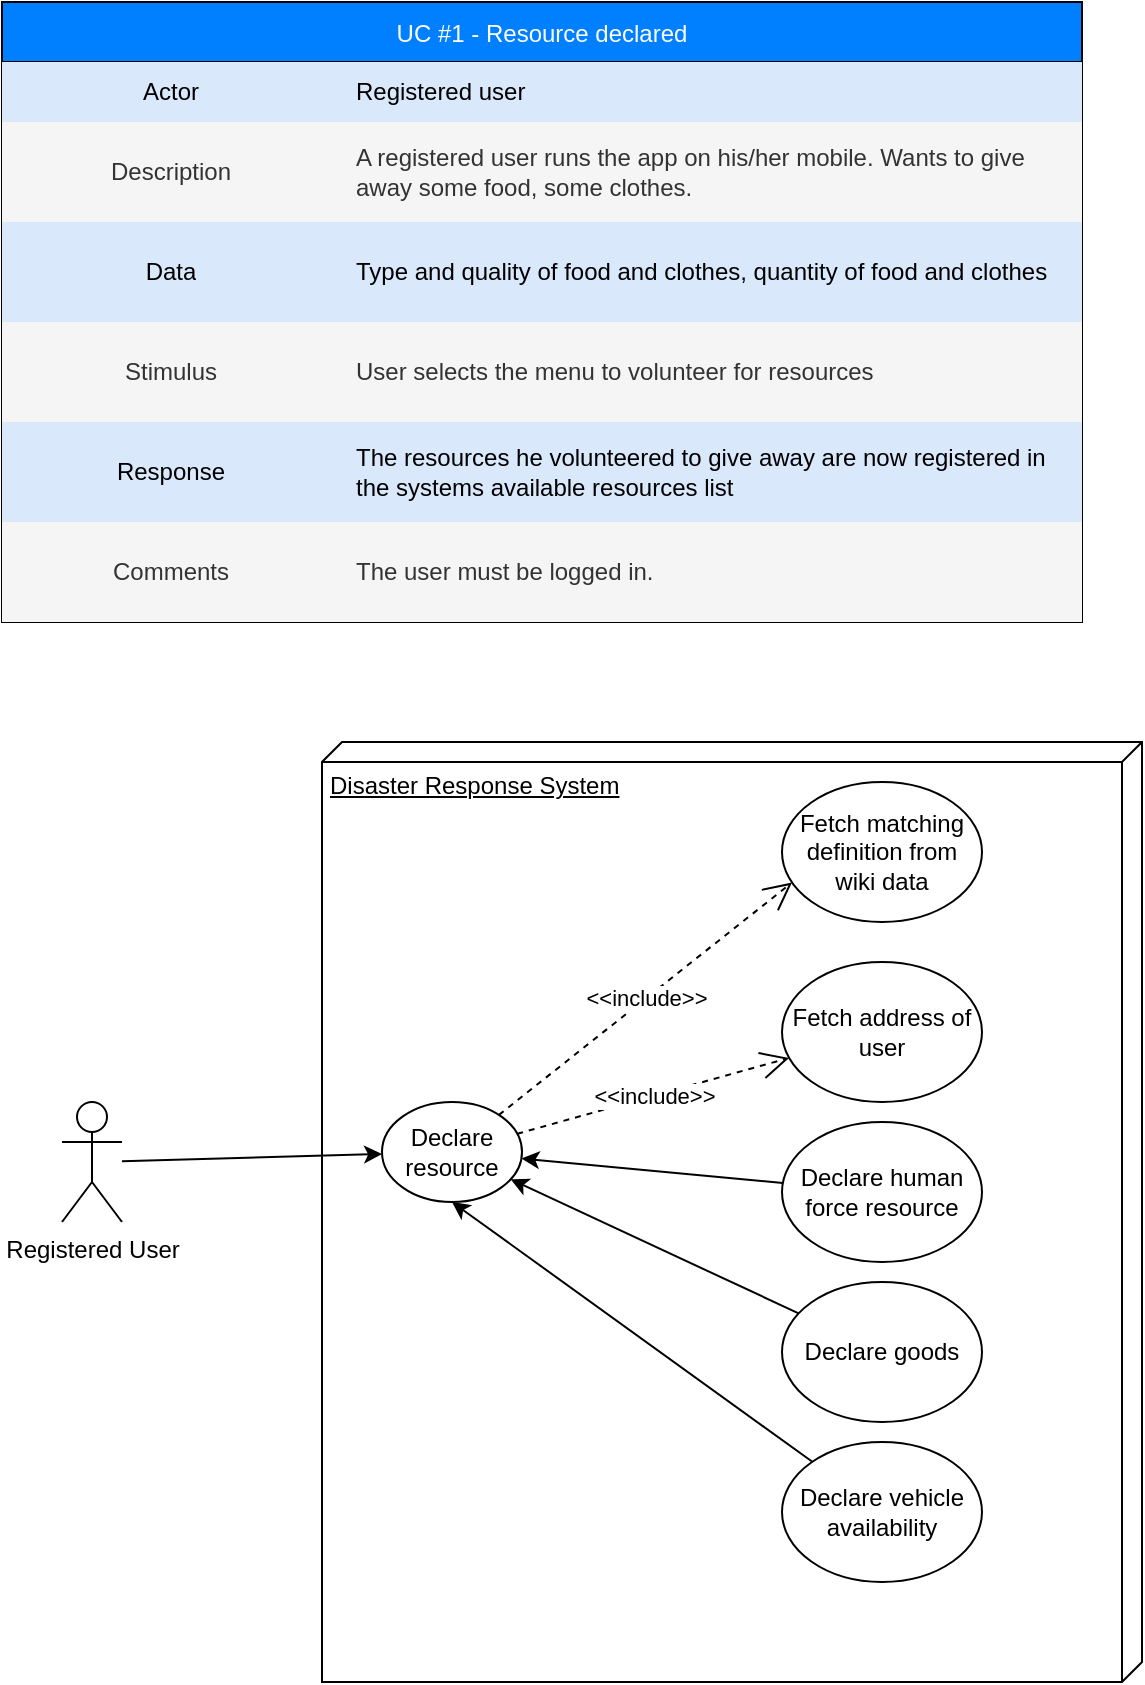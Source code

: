 <mxfile version="21.1.1" type="github" pages="3">
  <diagram id="BYzD3MFwf9BdRqlY15Yz" name="UC 1 - Food Resource Declared">
    <mxGraphModel dx="1314" dy="1811" grid="1" gridSize="10" guides="1" tooltips="1" connect="1" arrows="1" fold="1" page="1" pageScale="1" pageWidth="850" pageHeight="1100" math="0" shadow="0">
      <root>
        <mxCell id="0" />
        <mxCell id="1" parent="0" />
        <mxCell id="PmXzG9OOrk73IwEh_yhz-4" value="Disaster Response System" style="verticalAlign=top;align=left;spacingTop=8;spacingLeft=2;spacingRight=12;shape=cube;size=10;direction=south;fontStyle=4;html=1;whiteSpace=wrap;" vertex="1" parent="1">
          <mxGeometry x="200" y="-720" width="410" height="470" as="geometry" />
        </mxCell>
        <mxCell id="ZCzHJ0anV2rDInj6d1yG-1" value="UC #1 - Resource declared" style="shape=table;startSize=30;container=1;collapsible=0;childLayout=tableLayout;fixedRows=1;rowLines=0;fontStyle=0;strokeColor=default;fontSize=12;fillColor=#007FFF;fontColor=#FFFFFF;" vertex="1" parent="1">
          <mxGeometry x="40" y="-1090" width="540" height="310" as="geometry" />
        </mxCell>
        <mxCell id="ZCzHJ0anV2rDInj6d1yG-2" value="" style="shape=tableRow;horizontal=0;startSize=0;swimlaneHead=0;swimlaneBody=0;top=0;left=0;bottom=0;right=0;collapsible=0;dropTarget=0;fillColor=none;points=[[0,0.5],[1,0.5]];portConstraint=eastwest;strokeColor=inherit;fontSize=12;" vertex="1" parent="ZCzHJ0anV2rDInj6d1yG-1">
          <mxGeometry y="30" width="540" height="30" as="geometry" />
        </mxCell>
        <mxCell id="ZCzHJ0anV2rDInj6d1yG-3" value="Actor" style="shape=partialRectangle;html=1;whiteSpace=wrap;connectable=0;fillColor=#dae8fc;top=0;left=0;bottom=0;right=0;overflow=hidden;pointerEvents=1;strokeColor=#6c8ebf;fontSize=12;" vertex="1" parent="ZCzHJ0anV2rDInj6d1yG-2">
          <mxGeometry width="169" height="30" as="geometry">
            <mxRectangle width="169" height="30" as="alternateBounds" />
          </mxGeometry>
        </mxCell>
        <mxCell id="ZCzHJ0anV2rDInj6d1yG-4" value="Registered user" style="shape=partialRectangle;html=1;whiteSpace=wrap;connectable=0;fillColor=#dae8fc;top=0;left=0;bottom=0;right=0;align=left;spacingLeft=6;overflow=hidden;strokeColor=#6c8ebf;fontSize=12;" vertex="1" parent="ZCzHJ0anV2rDInj6d1yG-2">
          <mxGeometry x="169" width="371" height="30" as="geometry">
            <mxRectangle width="371" height="30" as="alternateBounds" />
          </mxGeometry>
        </mxCell>
        <mxCell id="ZCzHJ0anV2rDInj6d1yG-5" value="" style="shape=tableRow;horizontal=0;startSize=0;swimlaneHead=0;swimlaneBody=0;top=0;left=0;bottom=0;right=0;collapsible=0;dropTarget=0;fillColor=none;points=[[0,0.5],[1,0.5]];portConstraint=eastwest;strokeColor=inherit;fontSize=12;" vertex="1" parent="ZCzHJ0anV2rDInj6d1yG-1">
          <mxGeometry y="60" width="540" height="50" as="geometry" />
        </mxCell>
        <mxCell id="ZCzHJ0anV2rDInj6d1yG-6" value="Description" style="shape=partialRectangle;html=1;whiteSpace=wrap;connectable=0;top=0;left=0;bottom=0;right=0;overflow=hidden;fontSize=12;fillColor=#f5f5f5;fontColor=#333333;strokeColor=#666666;" vertex="1" parent="ZCzHJ0anV2rDInj6d1yG-5">
          <mxGeometry width="169" height="50" as="geometry">
            <mxRectangle width="169" height="50" as="alternateBounds" />
          </mxGeometry>
        </mxCell>
        <mxCell id="ZCzHJ0anV2rDInj6d1yG-7" value="A registered user runs the app on his/her mobile. Wants to give away some food, some clothes." style="shape=partialRectangle;html=1;whiteSpace=wrap;connectable=0;top=0;left=0;bottom=0;right=0;align=left;spacingLeft=6;overflow=hidden;fontSize=12;fillColor=#f5f5f5;fontColor=#333333;strokeColor=#666666;" vertex="1" parent="ZCzHJ0anV2rDInj6d1yG-5">
          <mxGeometry x="169" width="371" height="50" as="geometry">
            <mxRectangle width="371" height="50" as="alternateBounds" />
          </mxGeometry>
        </mxCell>
        <mxCell id="ZCzHJ0anV2rDInj6d1yG-8" value="" style="shape=tableRow;horizontal=0;startSize=0;swimlaneHead=0;swimlaneBody=0;top=0;left=0;bottom=0;right=0;collapsible=0;dropTarget=0;fillColor=none;points=[[0,0.5],[1,0.5]];portConstraint=eastwest;strokeColor=inherit;fontSize=12;" vertex="1" parent="ZCzHJ0anV2rDInj6d1yG-1">
          <mxGeometry y="110" width="540" height="50" as="geometry" />
        </mxCell>
        <mxCell id="ZCzHJ0anV2rDInj6d1yG-9" value="Data" style="shape=partialRectangle;html=1;whiteSpace=wrap;connectable=0;fillColor=#dae8fc;top=0;left=0;bottom=0;right=0;overflow=hidden;strokeColor=#6c8ebf;fontSize=12;" vertex="1" parent="ZCzHJ0anV2rDInj6d1yG-8">
          <mxGeometry width="169" height="50" as="geometry">
            <mxRectangle width="169" height="50" as="alternateBounds" />
          </mxGeometry>
        </mxCell>
        <mxCell id="ZCzHJ0anV2rDInj6d1yG-10" value="Type and quality of food and clothes, quantity of food and clothes" style="shape=partialRectangle;html=1;whiteSpace=wrap;connectable=0;fillColor=#dae8fc;top=0;left=0;bottom=0;right=0;align=left;spacingLeft=6;overflow=hidden;strokeColor=#6c8ebf;fontSize=12;" vertex="1" parent="ZCzHJ0anV2rDInj6d1yG-8">
          <mxGeometry x="169" width="371" height="50" as="geometry">
            <mxRectangle width="371" height="50" as="alternateBounds" />
          </mxGeometry>
        </mxCell>
        <mxCell id="b_iGBAlgBfkVmsSIkKbX-1" value="" style="shape=tableRow;horizontal=0;startSize=0;swimlaneHead=0;swimlaneBody=0;top=0;left=0;bottom=0;right=0;collapsible=0;dropTarget=0;fillColor=none;points=[[0,0.5],[1,0.5]];portConstraint=eastwest;strokeColor=inherit;fontSize=12;" vertex="1" parent="ZCzHJ0anV2rDInj6d1yG-1">
          <mxGeometry y="160" width="540" height="50" as="geometry" />
        </mxCell>
        <mxCell id="b_iGBAlgBfkVmsSIkKbX-2" value="Stimulus" style="shape=partialRectangle;html=1;whiteSpace=wrap;connectable=0;fillColor=#f5f5f5;top=0;left=0;bottom=0;right=0;overflow=hidden;strokeColor=#666666;fontSize=12;fontColor=#333333;" vertex="1" parent="b_iGBAlgBfkVmsSIkKbX-1">
          <mxGeometry width="169" height="50" as="geometry">
            <mxRectangle width="169" height="50" as="alternateBounds" />
          </mxGeometry>
        </mxCell>
        <mxCell id="b_iGBAlgBfkVmsSIkKbX-3" value="User selects the menu to volunteer for resources" style="shape=partialRectangle;html=1;whiteSpace=wrap;connectable=0;fillColor=#f5f5f5;top=0;left=0;bottom=0;right=0;align=left;spacingLeft=6;overflow=hidden;strokeColor=#666666;fontSize=12;fontColor=#333333;" vertex="1" parent="b_iGBAlgBfkVmsSIkKbX-1">
          <mxGeometry x="169" width="371" height="50" as="geometry">
            <mxRectangle width="371" height="50" as="alternateBounds" />
          </mxGeometry>
        </mxCell>
        <mxCell id="b_iGBAlgBfkVmsSIkKbX-4" value="" style="shape=tableRow;horizontal=0;startSize=0;swimlaneHead=0;swimlaneBody=0;top=0;left=0;bottom=0;right=0;collapsible=0;dropTarget=0;fillColor=none;points=[[0,0.5],[1,0.5]];portConstraint=eastwest;strokeColor=inherit;fontSize=12;" vertex="1" parent="ZCzHJ0anV2rDInj6d1yG-1">
          <mxGeometry y="210" width="540" height="50" as="geometry" />
        </mxCell>
        <mxCell id="b_iGBAlgBfkVmsSIkKbX-5" value="Response" style="shape=partialRectangle;html=1;whiteSpace=wrap;connectable=0;fillColor=#dae8fc;top=0;left=0;bottom=0;right=0;overflow=hidden;strokeColor=#6c8ebf;fontSize=12;" vertex="1" parent="b_iGBAlgBfkVmsSIkKbX-4">
          <mxGeometry width="169" height="50" as="geometry">
            <mxRectangle width="169" height="50" as="alternateBounds" />
          </mxGeometry>
        </mxCell>
        <mxCell id="b_iGBAlgBfkVmsSIkKbX-6" value="The resources he volunteered to give away are now registered in the systems available resources list" style="shape=partialRectangle;html=1;whiteSpace=wrap;connectable=0;fillColor=#dae8fc;top=0;left=0;bottom=0;right=0;align=left;spacingLeft=6;overflow=hidden;strokeColor=#6c8ebf;fontSize=12;" vertex="1" parent="b_iGBAlgBfkVmsSIkKbX-4">
          <mxGeometry x="169" width="371" height="50" as="geometry">
            <mxRectangle width="371" height="50" as="alternateBounds" />
          </mxGeometry>
        </mxCell>
        <mxCell id="b_iGBAlgBfkVmsSIkKbX-7" value="" style="shape=tableRow;horizontal=0;startSize=0;swimlaneHead=0;swimlaneBody=0;top=0;left=0;bottom=0;right=0;collapsible=0;dropTarget=0;fillColor=none;points=[[0,0.5],[1,0.5]];portConstraint=eastwest;strokeColor=inherit;fontSize=12;" vertex="1" parent="ZCzHJ0anV2rDInj6d1yG-1">
          <mxGeometry y="260" width="540" height="50" as="geometry" />
        </mxCell>
        <mxCell id="b_iGBAlgBfkVmsSIkKbX-8" value="Comments" style="shape=partialRectangle;html=1;whiteSpace=wrap;connectable=0;fillColor=#f5f5f5;top=0;left=0;bottom=0;right=0;overflow=hidden;strokeColor=#666666;fontSize=12;fontColor=#333333;" vertex="1" parent="b_iGBAlgBfkVmsSIkKbX-7">
          <mxGeometry width="169" height="50" as="geometry">
            <mxRectangle width="169" height="50" as="alternateBounds" />
          </mxGeometry>
        </mxCell>
        <mxCell id="b_iGBAlgBfkVmsSIkKbX-9" value="The user must be logged in." style="shape=partialRectangle;html=1;whiteSpace=wrap;connectable=0;fillColor=#f5f5f5;top=0;left=0;bottom=0;right=0;align=left;spacingLeft=6;overflow=hidden;strokeColor=#666666;fontSize=12;fontColor=#333333;" vertex="1" parent="b_iGBAlgBfkVmsSIkKbX-7">
          <mxGeometry x="169" width="371" height="50" as="geometry">
            <mxRectangle width="371" height="50" as="alternateBounds" />
          </mxGeometry>
        </mxCell>
        <mxCell id="PmXzG9OOrk73IwEh_yhz-11" style="rounded=0;orthogonalLoop=1;jettySize=auto;html=1;" edge="1" parent="1" source="PmXzG9OOrk73IwEh_yhz-1" target="PmXzG9OOrk73IwEh_yhz-5">
          <mxGeometry relative="1" as="geometry" />
        </mxCell>
        <mxCell id="PmXzG9OOrk73IwEh_yhz-1" value="Registered User" style="shape=umlActor;verticalLabelPosition=bottom;verticalAlign=top;html=1;" vertex="1" parent="1">
          <mxGeometry x="70" y="-540" width="30" height="60" as="geometry" />
        </mxCell>
        <mxCell id="PmXzG9OOrk73IwEh_yhz-5" value="Declare resource" style="ellipse;whiteSpace=wrap;html=1;" vertex="1" parent="1">
          <mxGeometry x="230" y="-540" width="70" height="50" as="geometry" />
        </mxCell>
        <mxCell id="PmXzG9OOrk73IwEh_yhz-6" value="Fetch matching definition from wiki data" style="ellipse;whiteSpace=wrap;html=1;" vertex="1" parent="1">
          <mxGeometry x="430" y="-700" width="100" height="70" as="geometry" />
        </mxCell>
        <mxCell id="PmXzG9OOrk73IwEh_yhz-7" value="&amp;lt;&amp;lt;include&amp;gt;&amp;gt;" style="endArrow=open;endSize=12;dashed=1;html=1;rounded=0;entryX=0.05;entryY=0.718;entryDx=0;entryDy=0;entryPerimeter=0;" edge="1" parent="1" source="PmXzG9OOrk73IwEh_yhz-5" target="PmXzG9OOrk73IwEh_yhz-6">
          <mxGeometry width="160" relative="1" as="geometry">
            <mxPoint x="410" y="-650" as="sourcePoint" />
            <mxPoint x="570" y="-650" as="targetPoint" />
          </mxGeometry>
        </mxCell>
        <mxCell id="PmXzG9OOrk73IwEh_yhz-8" value="Fetch address of user" style="ellipse;whiteSpace=wrap;html=1;" vertex="1" parent="1">
          <mxGeometry x="430" y="-610" width="100" height="70" as="geometry" />
        </mxCell>
        <mxCell id="PmXzG9OOrk73IwEh_yhz-9" value="&amp;lt;&amp;lt;include&amp;gt;&amp;gt;" style="endArrow=open;endSize=12;dashed=1;html=1;rounded=0;" edge="1" parent="1" source="PmXzG9OOrk73IwEh_yhz-5" target="PmXzG9OOrk73IwEh_yhz-8">
          <mxGeometry width="160" relative="1" as="geometry">
            <mxPoint x="296" y="-586" as="sourcePoint" />
            <mxPoint x="445" y="-640" as="targetPoint" />
          </mxGeometry>
        </mxCell>
        <mxCell id="Tl8_rdHkJAMkWdvxcSMy-4" style="rounded=0;orthogonalLoop=1;jettySize=auto;html=1;" edge="1" parent="1" source="Tl8_rdHkJAMkWdvxcSMy-1" target="PmXzG9OOrk73IwEh_yhz-5">
          <mxGeometry relative="1" as="geometry" />
        </mxCell>
        <mxCell id="Tl8_rdHkJAMkWdvxcSMy-1" value="Declare human force resource" style="ellipse;whiteSpace=wrap;html=1;" vertex="1" parent="1">
          <mxGeometry x="430" y="-530" width="100" height="70" as="geometry" />
        </mxCell>
        <mxCell id="Tl8_rdHkJAMkWdvxcSMy-5" style="rounded=0;orthogonalLoop=1;jettySize=auto;html=1;" edge="1" parent="1" source="Tl8_rdHkJAMkWdvxcSMy-2" target="PmXzG9OOrk73IwEh_yhz-5">
          <mxGeometry relative="1" as="geometry" />
        </mxCell>
        <mxCell id="Tl8_rdHkJAMkWdvxcSMy-2" value="Declare goods" style="ellipse;whiteSpace=wrap;html=1;" vertex="1" parent="1">
          <mxGeometry x="430" y="-450" width="100" height="70" as="geometry" />
        </mxCell>
        <mxCell id="Tl8_rdHkJAMkWdvxcSMy-6" style="rounded=0;orthogonalLoop=1;jettySize=auto;html=1;entryX=0.5;entryY=1;entryDx=0;entryDy=0;" edge="1" parent="1" source="Tl8_rdHkJAMkWdvxcSMy-3" target="PmXzG9OOrk73IwEh_yhz-5">
          <mxGeometry relative="1" as="geometry" />
        </mxCell>
        <mxCell id="Tl8_rdHkJAMkWdvxcSMy-3" value="Declare vehicle availability" style="ellipse;whiteSpace=wrap;html=1;" vertex="1" parent="1">
          <mxGeometry x="430" y="-370" width="100" height="70" as="geometry" />
        </mxCell>
      </root>
    </mxGraphModel>
  </diagram>
  <diagram id="8nzJQvF8wECfYopGmsis" name="BegumDraft">
    <mxGraphModel dx="823" dy="470" grid="1" gridSize="10" guides="1" tooltips="1" connect="1" arrows="1" fold="1" page="1" pageScale="1" pageWidth="827" pageHeight="1169" math="0" shadow="0">
      <root>
        <mxCell id="0" />
        <mxCell id="1" parent="0" />
        <mxCell id="XrKiWLTo0YQvNzpuEDqD-1" value="enter a resource" style="whiteSpace=wrap;strokeWidth=2;" parent="1" vertex="1">
          <mxGeometry x="360" y="220" width="78" height="34" as="geometry" />
        </mxCell>
        <mxCell id="XrKiWLTo0YQvNzpuEDqD-2" value="Human Resource" style="whiteSpace=wrap;strokeWidth=2;" parent="1" vertex="1">
          <mxGeometry x="307" y="322" width="82" height="34" as="geometry" />
        </mxCell>
        <mxCell id="XrKiWLTo0YQvNzpuEDqD-3" style="edgeStyle=orthogonalEdgeStyle;orthogonalLoop=1;jettySize=auto;html=1;curved=1;fillColor=none;dashed=1;" parent="1" source="XrKiWLTo0YQvNzpuEDqD-5" edge="1">
          <mxGeometry relative="1" as="geometry">
            <mxPoint x="430" y="260" as="targetPoint" />
            <Array as="points">
              <mxPoint x="470" y="260" />
            </Array>
          </mxGeometry>
        </mxCell>
        <mxCell id="XrKiWLTo0YQvNzpuEDqD-4" value="Extend" style="edgeLabel;html=1;align=center;verticalAlign=middle;resizable=0;points=[];" parent="XrKiWLTo0YQvNzpuEDqD-3" vertex="1" connectable="0">
          <mxGeometry x="-0.11" y="9" relative="1" as="geometry">
            <mxPoint as="offset" />
          </mxGeometry>
        </mxCell>
        <mxCell id="XrKiWLTo0YQvNzpuEDqD-5" value="Veirified resource" style="whiteSpace=wrap;strokeWidth=2;" parent="1" vertex="1">
          <mxGeometry x="439" y="320" width="82" height="36" as="geometry" />
        </mxCell>
        <mxCell id="XrKiWLTo0YQvNzpuEDqD-6" value="Action2" style="whiteSpace=wrap;strokeWidth=2;" parent="1" vertex="1">
          <mxGeometry x="446" y="424" width="69" height="34" as="geometry" />
        </mxCell>
        <mxCell id="XrKiWLTo0YQvNzpuEDqD-7" value="Include" style="curved=1;startArrow=none;endArrow=block;exitX=0.03;exitY=0.988;entryX=0.501;entryY=0.006;rounded=0;dashed=1;" parent="1" source="XrKiWLTo0YQvNzpuEDqD-1" target="XrKiWLTo0YQvNzpuEDqD-2" edge="1">
          <mxGeometry x="0.036" y="-8" relative="1" as="geometry">
            <Array as="points">
              <mxPoint x="348" y="288" />
            </Array>
            <mxPoint as="offset" />
          </mxGeometry>
        </mxCell>
        <mxCell id="XrKiWLTo0YQvNzpuEDqD-8" value="Triggers" style="curved=1;startArrow=none;endArrow=block;exitX=0.503;exitY=0.994;entryX=0.496;entryY=0.011;rounded=0;" parent="1" source="XrKiWLTo0YQvNzpuEDqD-5" target="XrKiWLTo0YQvNzpuEDqD-6" edge="1">
          <mxGeometry relative="1" as="geometry">
            <Array as="points" />
          </mxGeometry>
        </mxCell>
        <mxCell id="XrKiWLTo0YQvNzpuEDqD-9" value="" style="edgeStyle=orthogonalEdgeStyle;rounded=0;orthogonalLoop=1;jettySize=auto;html=1;exitX=0.5;exitY=1;exitDx=0;exitDy=0;" parent="1" source="XrKiWLTo0YQvNzpuEDqD-12" target="XrKiWLTo0YQvNzpuEDqD-1" edge="1">
          <mxGeometry relative="1" as="geometry">
            <mxPoint x="470" y="180" as="sourcePoint" />
            <Array as="points">
              <mxPoint x="415" y="180" />
            </Array>
          </mxGeometry>
        </mxCell>
        <mxCell id="XrKiWLTo0YQvNzpuEDqD-10" value="" style="shape=umlActor;verticalLabelPosition=bottom;verticalAlign=top;html=1;outlineConnect=0;" parent="1" vertex="1">
          <mxGeometry x="399" y="80" width="30" height="60" as="geometry" />
        </mxCell>
        <mxCell id="XrKiWLTo0YQvNzpuEDqD-11" style="edgeStyle=orthogonalEdgeStyle;rounded=0;orthogonalLoop=1;jettySize=auto;html=1;exitX=0.25;exitY=1;exitDx=0;exitDy=0;entryX=0.825;entryY=-0.072;entryDx=0;entryDy=0;entryPerimeter=0;" parent="1" source="XrKiWLTo0YQvNzpuEDqD-12" target="XrKiWLTo0YQvNzpuEDqD-24" edge="1">
          <mxGeometry relative="1" as="geometry" />
        </mxCell>
        <mxCell id="XrKiWLTo0YQvNzpuEDqD-12" value="Guest User&lt;br&gt;" style="text;html=1;strokeColor=none;fillColor=none;align=center;verticalAlign=middle;whiteSpace=wrap;rounded=0;" parent="1" vertex="1">
          <mxGeometry x="384.5" y="150" width="60" height="30" as="geometry" />
        </mxCell>
        <mxCell id="XrKiWLTo0YQvNzpuEDqD-13" value="" style="shape=umlActor;verticalLabelPosition=bottom;verticalAlign=top;html=1;outlineConnect=0;" parent="1" vertex="1">
          <mxGeometry x="555" y="80" width="30" height="60" as="geometry" />
        </mxCell>
        <mxCell id="XrKiWLTo0YQvNzpuEDqD-14" style="edgeStyle=orthogonalEdgeStyle;rounded=0;orthogonalLoop=1;jettySize=auto;html=1;entryX=1;entryY=0.5;entryDx=0;entryDy=0;" parent="1" source="XrKiWLTo0YQvNzpuEDqD-16" target="XrKiWLTo0YQvNzpuEDqD-1" edge="1">
          <mxGeometry relative="1" as="geometry" />
        </mxCell>
        <mxCell id="XrKiWLTo0YQvNzpuEDqD-15" style="edgeStyle=orthogonalEdgeStyle;rounded=0;orthogonalLoop=1;jettySize=auto;html=1;exitX=0.5;exitY=1;exitDx=0;exitDy=0;entryX=0.25;entryY=0;entryDx=0;entryDy=0;" parent="1" source="XrKiWLTo0YQvNzpuEDqD-16" target="XrKiWLTo0YQvNzpuEDqD-24" edge="1">
          <mxGeometry relative="1" as="geometry">
            <mxPoint x="220" y="210" as="targetPoint" />
          </mxGeometry>
        </mxCell>
        <mxCell id="XrKiWLTo0YQvNzpuEDqD-16" value="Authenticated User" style="text;html=1;strokeColor=none;fillColor=none;align=center;verticalAlign=middle;whiteSpace=wrap;rounded=0;" parent="1" vertex="1">
          <mxGeometry x="540" y="140" width="60" height="30" as="geometry" />
        </mxCell>
        <mxCell id="XrKiWLTo0YQvNzpuEDqD-17" value="" style="shape=umlActor;verticalLabelPosition=bottom;verticalAlign=top;html=1;outlineConnect=0;" parent="1" vertex="1">
          <mxGeometry x="234.5" y="80" width="30" height="60" as="geometry" />
        </mxCell>
        <mxCell id="XrKiWLTo0YQvNzpuEDqD-18" style="edgeStyle=orthogonalEdgeStyle;rounded=0;orthogonalLoop=1;jettySize=auto;html=1;entryX=0;entryY=0.5;entryDx=0;entryDy=0;" parent="1" source="XrKiWLTo0YQvNzpuEDqD-20" target="XrKiWLTo0YQvNzpuEDqD-1" edge="1">
          <mxGeometry relative="1" as="geometry" />
        </mxCell>
        <mxCell id="XrKiWLTo0YQvNzpuEDqD-19" style="edgeStyle=orthogonalEdgeStyle;rounded=0;orthogonalLoop=1;jettySize=auto;html=1;exitX=0.5;exitY=1;exitDx=0;exitDy=0;entryX=0.595;entryY=-0.072;entryDx=0;entryDy=0;entryPerimeter=0;" parent="1" source="XrKiWLTo0YQvNzpuEDqD-20" target="XrKiWLTo0YQvNzpuEDqD-24" edge="1">
          <mxGeometry relative="1" as="geometry" />
        </mxCell>
        <mxCell id="XrKiWLTo0YQvNzpuEDqD-20" value="Verified User" style="text;html=1;strokeColor=none;fillColor=none;align=center;verticalAlign=middle;whiteSpace=wrap;rounded=0;" parent="1" vertex="1">
          <mxGeometry x="220" y="150" width="60" height="30" as="geometry" />
        </mxCell>
        <mxCell id="XrKiWLTo0YQvNzpuEDqD-21" value="Human Resource" style="whiteSpace=wrap;strokeWidth=2;" parent="1" vertex="1">
          <mxGeometry x="198" y="322" width="82" height="34" as="geometry" />
        </mxCell>
        <mxCell id="XrKiWLTo0YQvNzpuEDqD-22" style="edgeStyle=orthogonalEdgeStyle;orthogonalLoop=1;jettySize=auto;html=1;exitX=0.5;exitY=1;exitDx=0;exitDy=0;entryX=0.161;entryY=0.011;entryDx=0;entryDy=0;entryPerimeter=0;curved=1;dashed=1;" parent="1" source="XrKiWLTo0YQvNzpuEDqD-24" target="XrKiWLTo0YQvNzpuEDqD-2" edge="1">
          <mxGeometry relative="1" as="geometry" />
        </mxCell>
        <mxCell id="XrKiWLTo0YQvNzpuEDqD-23" value="Include" style="edgeLabel;html=1;align=center;verticalAlign=middle;resizable=0;points=[];" parent="XrKiWLTo0YQvNzpuEDqD-22" vertex="1" connectable="0">
          <mxGeometry x="0.273" y="-3" relative="1" as="geometry">
            <mxPoint as="offset" />
          </mxGeometry>
        </mxCell>
        <mxCell id="XrKiWLTo0YQvNzpuEDqD-24" value="enter a demand" style="whiteSpace=wrap;strokeWidth=2;" parent="1" vertex="1">
          <mxGeometry x="202" y="220" width="78" height="34" as="geometry" />
        </mxCell>
        <mxCell id="XrKiWLTo0YQvNzpuEDqD-25" value="" style="shape=umlActor;verticalLabelPosition=bottom;verticalAlign=top;html=1;outlineConnect=0;" parent="1" vertex="1">
          <mxGeometry x="655" y="80" width="30" height="60" as="geometry" />
        </mxCell>
        <mxCell id="XrKiWLTo0YQvNzpuEDqD-26" value="Admin" style="text;html=1;strokeColor=none;fillColor=none;align=center;verticalAlign=middle;whiteSpace=wrap;rounded=0;" parent="1" vertex="1">
          <mxGeometry x="640" y="140" width="60" height="30" as="geometry" />
        </mxCell>
        <mxCell id="XrKiWLTo0YQvNzpuEDqD-27" value="" style="shape=umlActor;verticalLabelPosition=bottom;verticalAlign=top;html=1;outlineConnect=0;" parent="1" vertex="1">
          <mxGeometry x="189.5" y="540" width="30" height="60" as="geometry" />
        </mxCell>
        <mxCell id="XrKiWLTo0YQvNzpuEDqD-28" value="Resource &lt;br&gt;System&lt;br&gt;" style="text;html=1;strokeColor=none;fillColor=none;align=center;verticalAlign=middle;whiteSpace=wrap;rounded=0;" parent="1" vertex="1">
          <mxGeometry x="174.5" y="600" width="60" height="30" as="geometry" />
        </mxCell>
        <mxCell id="XrKiWLTo0YQvNzpuEDqD-29" value="" style="shape=umlActor;verticalLabelPosition=bottom;verticalAlign=top;html=1;outlineConnect=0;" parent="1" vertex="1">
          <mxGeometry x="295" y="540" width="30" height="60" as="geometry" />
        </mxCell>
        <mxCell id="XrKiWLTo0YQvNzpuEDqD-30" value="Map&lt;br&gt;System" style="text;html=1;strokeColor=none;fillColor=none;align=center;verticalAlign=middle;whiteSpace=wrap;rounded=0;" parent="1" vertex="1">
          <mxGeometry x="280" y="600" width="60" height="30" as="geometry" />
        </mxCell>
        <mxCell id="XrKiWLTo0YQvNzpuEDqD-31" value="Login" style="whiteSpace=wrap;strokeWidth=2;" parent="1" vertex="1">
          <mxGeometry x="96.5" y="220" width="78" height="34" as="geometry" />
        </mxCell>
        <mxCell id="XrKiWLTo0YQvNzpuEDqD-32" value="sign up" style="whiteSpace=wrap;strokeWidth=2;" parent="1" vertex="1">
          <mxGeometry x="515" y="220" width="78" height="34" as="geometry" />
        </mxCell>
        <mxCell id="XrKiWLTo0YQvNzpuEDqD-33" value="" style="whiteSpace=wrap;html=1;aspect=fixed;" parent="1" vertex="1">
          <mxGeometry x="384.5" y="570" width="80" height="80" as="geometry" />
        </mxCell>
        <mxCell id="XrKiWLTo0YQvNzpuEDqD-34" value="Home Page" style="text;html=1;align=center;verticalAlign=middle;resizable=0;points=[];autosize=1;strokeColor=none;fillColor=none;" parent="1" vertex="1">
          <mxGeometry x="364.5" y="540" width="120" height="30" as="geometry" />
        </mxCell>
        <mxCell id="XrKiWLTo0YQvNzpuEDqD-35" value="" style="whiteSpace=wrap;html=1;aspect=fixed;" parent="1" vertex="1">
          <mxGeometry x="500" y="570" width="80" height="80" as="geometry" />
        </mxCell>
        <mxCell id="XrKiWLTo0YQvNzpuEDqD-36" value="Item Creation System" style="text;html=1;align=center;verticalAlign=middle;resizable=0;points=[];autosize=1;strokeColor=none;fillColor=none;" parent="1" vertex="1">
          <mxGeometry x="440" y="540" width="200" height="30" as="geometry" />
        </mxCell>
        <mxCell id="XrKiWLTo0YQvNzpuEDqD-37" value="" style="whiteSpace=wrap;html=1;aspect=fixed;" parent="1" vertex="1">
          <mxGeometry x="434" y="740" width="80" height="80" as="geometry" />
        </mxCell>
        <mxCell id="XrKiWLTo0YQvNzpuEDqD-38" value="Map System" style="text;html=1;align=center;verticalAlign=middle;resizable=0;points=[];autosize=1;strokeColor=none;fillColor=none;" parent="1" vertex="1">
          <mxGeometry x="414" y="710" width="120" height="30" as="geometry" />
        </mxCell>
        <mxCell id="XrKiWLTo0YQvNzpuEDqD-39" value="actor: demander&lt;br&gt;descriptiopn: a demander can ask for a resource&lt;br&gt;data: quantity, size if it is clothes, address of their whereabouts, additional info.&lt;br&gt;response: see the need in the needs list, and the profile of the user&lt;br&gt;comments: user must provide their communication details if they are not authenticated or verified." style="rounded=0;whiteSpace=wrap;html=1;" parent="1" vertex="1">
          <mxGeometry x="109" y="680" width="255.5" height="270" as="geometry" />
        </mxCell>
        <mxCell id="XrKiWLTo0YQvNzpuEDqD-41" value="Clothes Resource" style="swimlane;whiteSpace=wrap;html=1;" parent="1" vertex="1">
          <mxGeometry x="389" y="910" width="461" height="260" as="geometry" />
        </mxCell>
        <mxCell id="XrKiWLTo0YQvNzpuEDqD-42" value="&lt;div style=&quot;text-align: left;&quot;&gt;&lt;span style=&quot;font-size: 12px;&quot;&gt;-ID:Int&lt;/span&gt;&lt;/div&gt;&lt;div style=&quot;text-align: left;&quot;&gt;&lt;span style=&quot;font-size: 12px;&quot;&gt;-name: String&lt;/span&gt;&lt;/div&gt;&lt;div style=&quot;text-align: left;&quot;&gt;&lt;span style=&quot;font-size: 12px;&quot;&gt;-quantityInStock: Int&lt;/span&gt;&lt;/div&gt;&lt;div style=&quot;text-align: left;&quot;&gt;&lt;span style=&quot;font-size: 12px;&quot;&gt;-adress: String&lt;/span&gt;&lt;/div&gt;&lt;div style=&quot;text-align: left;&quot;&gt;&lt;span style=&quot;font-size: 12px;&quot;&gt;-size: String&lt;/span&gt;&lt;/div&gt;&lt;div style=&quot;text-align: left;&quot;&gt;&lt;span style=&quot;font-size: 12px;&quot;&gt;-creatorID: Int&lt;/span&gt;&lt;/div&gt;&lt;div style=&quot;text-align: left;&quot;&gt;&lt;span style=&quot;font-size: 12px;&quot;&gt;-LastUpdateTime: Double&lt;/span&gt;&lt;/div&gt;&lt;div style=&quot;&quot;&gt;&lt;br&gt;&lt;/div&gt;" style="text;html=1;align=center;verticalAlign=middle;resizable=0;points=[];autosize=1;strokeColor=none;fillColor=none;" parent="XrKiWLTo0YQvNzpuEDqD-41" vertex="1">
          <mxGeometry x="-49.5" y="-10" width="230" height="170" as="geometry" />
        </mxCell>
        <mxCell id="XrKiWLTo0YQvNzpuEDqD-43" value="" style="shape=link;html=1;rounded=0;width=16.897;startSize=17;endSize=14;entryX=1;entryY=0.5;entryDx=0;entryDy=0;" parent="XrKiWLTo0YQvNzpuEDqD-41" target="XrKiWLTo0YQvNzpuEDqD-41" edge="1">
          <mxGeometry width="100" relative="1" as="geometry">
            <mxPoint y="130" as="sourcePoint" />
            <mxPoint x="451" y="130" as="targetPoint" />
          </mxGeometry>
        </mxCell>
        <mxCell id="XrKiWLTo0YQvNzpuEDqD-44" value="+Clothes(name:String, address: String, size:String, creatorID: Int, LastUpdateTime)&lt;br&gt;+ getQuantity(): Integer&lt;br&gt;+setQuantity(): Integer&lt;br&gt;+getCreatorID(): Int&lt;br&gt;+getAddress(): String&lt;br&gt;+getSize(): String&lt;br&gt;+getLastUpdate(): double" style="text;html=1;align=left;verticalAlign=middle;resizable=0;points=[];autosize=1;strokeColor=none;fillColor=none;" parent="XrKiWLTo0YQvNzpuEDqD-41" vertex="1">
          <mxGeometry y="130" width="690" height="150" as="geometry" />
        </mxCell>
        <mxCell id="XrKiWLTo0YQvNzpuEDqD-45" value="User" style="swimlane;whiteSpace=wrap;html=1;" parent="1" vertex="1">
          <mxGeometry x="890" y="909" width="630" height="290" as="geometry">
            <mxRectangle x="890" y="909" width="80" height="30" as="alternateBounds" />
          </mxGeometry>
        </mxCell>
        <mxCell id="XrKiWLTo0YQvNzpuEDqD-46" value="" style="shape=link;html=1;rounded=0;width=16.897;startSize=17;endSize=14;entryX=1;entryY=0.5;entryDx=0;entryDy=0;" parent="XrKiWLTo0YQvNzpuEDqD-45" target="XrKiWLTo0YQvNzpuEDqD-45" edge="1">
          <mxGeometry width="100" relative="1" as="geometry">
            <mxPoint y="130" as="sourcePoint" />
            <mxPoint x="451" y="130" as="targetPoint" />
          </mxGeometry>
        </mxCell>
        <mxCell id="XrKiWLTo0YQvNzpuEDqD-47" value="+ User(firstname:String, surname: String, username: String,address: String)&lt;br&gt;+ addResource(resource:Resource)&lt;br&gt;+ addNeed(need: Need)&lt;br&gt;+ addEvent(event: Event)&lt;br&gt;+ addAction()&lt;br&gt;+ getPhoneNumber(): Int&lt;br&gt;+ getFullName(): String" style="text;html=1;align=left;verticalAlign=middle;resizable=0;points=[];autosize=1;strokeColor=none;fillColor=none;" parent="XrKiWLTo0YQvNzpuEDqD-45" vertex="1">
          <mxGeometry y="130" width="630" height="150" as="geometry" />
        </mxCell>
        <mxCell id="XrKiWLTo0YQvNzpuEDqD-48" value="&lt;div style=&quot;&quot;&gt;&lt;span style=&quot;font-size: 12px;&quot;&gt;- ID:Int&lt;/span&gt;&lt;/div&gt;&lt;div style=&quot;&quot;&gt;&lt;span style=&quot;font-size: 12px;&quot;&gt;- name: String&lt;/span&gt;&lt;/div&gt;&lt;div style=&quot;&quot;&gt;&lt;span style=&quot;font-size: 12px;&quot;&gt;- adress: String&lt;/span&gt;&lt;/div&gt;&lt;div style=&quot;&quot;&gt;&lt;span style=&quot;font-size: 12px;&quot;&gt;- phoneNumber: Int&lt;/span&gt;&lt;/div&gt;&lt;div style=&quot;&quot;&gt;&lt;br&gt;&lt;/div&gt;" style="text;html=1;align=left;verticalAlign=middle;resizable=0;points=[];autosize=1;strokeColor=none;fillColor=none;" parent="XrKiWLTo0YQvNzpuEDqD-45" vertex="1">
          <mxGeometry x="10" y="20" width="180" height="110" as="geometry" />
        </mxCell>
        <mxCell id="R_sXSsZ53aoGCTaN52zD-1" value="Text" style="text;html=1;align=center;verticalAlign=middle;resizable=0;points=[];autosize=1;strokeColor=none;fillColor=none;" parent="1" vertex="1">
          <mxGeometry x="1070" y="710" width="60" height="30" as="geometry" />
        </mxCell>
      </root>
    </mxGraphModel>
  </diagram>
  <diagram id="pdiULxgELQt_7dRJayev" name="UC - System Model">
    <mxGraphModel dx="1314" dy="711" grid="1" gridSize="10" guides="1" tooltips="1" connect="1" arrows="1" fold="1" page="1" pageScale="1" pageWidth="850" pageHeight="1100" math="0" shadow="0">
      <root>
        <mxCell id="0" />
        <mxCell id="1" parent="0" />
        <mxCell id="OzNtAT2oCmJ4MhUfqjPq-20" value="Ledger" style="shape=table;startSize=30;container=1;collapsible=0;childLayout=tableLayout;fixedRows=1;rowLines=0;fontStyle=1;strokeColor=default;fontSize=18;" parent="1" vertex="1">
          <mxGeometry x="40" y="10" width="250" height="120" as="geometry" />
        </mxCell>
        <mxCell id="OzNtAT2oCmJ4MhUfqjPq-21" value="" style="shape=tableRow;horizontal=0;startSize=0;swimlaneHead=0;swimlaneBody=0;top=0;left=0;bottom=0;right=0;collapsible=0;dropTarget=0;fillColor=none;points=[[0,0.5],[1,0.5]];portConstraint=eastwest;strokeColor=inherit;fontSize=16;" parent="OzNtAT2oCmJ4MhUfqjPq-20" vertex="1">
          <mxGeometry y="30" width="250" height="30" as="geometry" />
        </mxCell>
        <mxCell id="OzNtAT2oCmJ4MhUfqjPq-22" value="" style="shape=partialRectangle;html=1;whiteSpace=wrap;connectable=0;fillColor=none;top=0;left=0;bottom=0;right=0;overflow=hidden;pointerEvents=1;strokeColor=inherit;fontSize=16;" parent="OzNtAT2oCmJ4MhUfqjPq-21" vertex="1">
          <mxGeometry width="56" height="30" as="geometry">
            <mxRectangle width="56" height="30" as="alternateBounds" />
          </mxGeometry>
        </mxCell>
        <mxCell id="OzNtAT2oCmJ4MhUfqjPq-23" value="Version: 0.0" style="shape=partialRectangle;html=1;whiteSpace=wrap;connectable=0;fillColor=none;top=0;left=0;bottom=0;right=0;align=left;spacingLeft=6;overflow=hidden;strokeColor=inherit;fontSize=16;" parent="OzNtAT2oCmJ4MhUfqjPq-21" vertex="1">
          <mxGeometry x="56" width="194" height="30" as="geometry">
            <mxRectangle width="194" height="30" as="alternateBounds" />
          </mxGeometry>
        </mxCell>
        <mxCell id="OzNtAT2oCmJ4MhUfqjPq-24" value="" style="shape=tableRow;horizontal=0;startSize=0;swimlaneHead=0;swimlaneBody=0;top=0;left=0;bottom=0;right=0;collapsible=0;dropTarget=0;fillColor=none;points=[[0,0.5],[1,0.5]];portConstraint=eastwest;strokeColor=inherit;fontSize=16;" parent="OzNtAT2oCmJ4MhUfqjPq-20" vertex="1">
          <mxGeometry y="60" width="250" height="30" as="geometry" />
        </mxCell>
        <mxCell id="OzNtAT2oCmJ4MhUfqjPq-25" value="" style="shape=partialRectangle;html=1;whiteSpace=wrap;connectable=0;fillColor=none;top=0;left=0;bottom=0;right=0;overflow=hidden;strokeColor=inherit;fontSize=16;" parent="OzNtAT2oCmJ4MhUfqjPq-24" vertex="1">
          <mxGeometry width="56" height="30" as="geometry">
            <mxRectangle width="56" height="30" as="alternateBounds" />
          </mxGeometry>
        </mxCell>
        <mxCell id="OzNtAT2oCmJ4MhUfqjPq-26" value="Draft" style="shape=partialRectangle;html=1;whiteSpace=wrap;connectable=0;fillColor=none;top=0;left=0;bottom=0;right=0;align=left;spacingLeft=6;overflow=hidden;strokeColor=inherit;fontSize=16;" parent="OzNtAT2oCmJ4MhUfqjPq-24" vertex="1">
          <mxGeometry x="56" width="194" height="30" as="geometry">
            <mxRectangle width="194" height="30" as="alternateBounds" />
          </mxGeometry>
        </mxCell>
        <mxCell id="OzNtAT2oCmJ4MhUfqjPq-27" value="" style="shape=tableRow;horizontal=0;startSize=0;swimlaneHead=0;swimlaneBody=0;top=0;left=0;bottom=0;right=0;collapsible=0;dropTarget=0;fillColor=none;points=[[0,0.5],[1,0.5]];portConstraint=eastwest;strokeColor=inherit;fontSize=16;" parent="OzNtAT2oCmJ4MhUfqjPq-20" vertex="1">
          <mxGeometry y="90" width="250" height="30" as="geometry" />
        </mxCell>
        <mxCell id="OzNtAT2oCmJ4MhUfqjPq-28" value="" style="shape=partialRectangle;html=1;whiteSpace=wrap;connectable=0;fillColor=none;top=0;left=0;bottom=0;right=0;overflow=hidden;strokeColor=inherit;fontSize=16;" parent="OzNtAT2oCmJ4MhUfqjPq-27" vertex="1">
          <mxGeometry width="56" height="30" as="geometry">
            <mxRectangle width="56" height="30" as="alternateBounds" />
          </mxGeometry>
        </mxCell>
        <mxCell id="OzNtAT2oCmJ4MhUfqjPq-29" value="System Modeling" style="shape=partialRectangle;html=1;whiteSpace=wrap;connectable=0;fillColor=none;top=0;left=0;bottom=0;right=0;align=left;spacingLeft=6;overflow=hidden;strokeColor=inherit;fontSize=16;" parent="OzNtAT2oCmJ4MhUfqjPq-27" vertex="1">
          <mxGeometry x="56" width="194" height="30" as="geometry">
            <mxRectangle width="194" height="30" as="alternateBounds" />
          </mxGeometry>
        </mxCell>
        <mxCell id="OzNtAT2oCmJ4MhUfqjPq-2" value="Resource Control" style="verticalAlign=top;align=left;spacingTop=8;spacingLeft=2;spacingRight=12;shape=cube;size=10;direction=south;fontStyle=4;html=1;whiteSpace=wrap;" parent="1" vertex="1">
          <mxGeometry x="250" y="154.96" width="280" height="1025.04" as="geometry" />
        </mxCell>
        <mxCell id="OzNtAT2oCmJ4MhUfqjPq-10" value="System Modeling" style="shape=umlFrame;whiteSpace=wrap;html=1;pointerEvents=0;" parent="1" vertex="1">
          <mxGeometry x="40" y="140" width="550" height="1120" as="geometry" />
        </mxCell>
        <mxCell id="OzNtAT2oCmJ4MhUfqjPq-34" value="" style="group" parent="1" vertex="1" connectable="0">
          <mxGeometry x="130" y="199.78" width="330" height="230.22" as="geometry" />
        </mxCell>
        <mxCell id="OzNtAT2oCmJ4MhUfqjPq-32" value="" style="group" parent="OzNtAT2oCmJ4MhUfqjPq-34" vertex="1" connectable="0">
          <mxGeometry x="60" width="270" height="230.22" as="geometry" />
        </mxCell>
        <mxCell id="OzNtAT2oCmJ4MhUfqjPq-30" value="" style="group" parent="OzNtAT2oCmJ4MhUfqjPq-32" vertex="1" connectable="0">
          <mxGeometry x="130" width="140" height="230.22" as="geometry" />
        </mxCell>
        <mxCell id="OzNtAT2oCmJ4MhUfqjPq-4" value="Declare resource" style="ellipse;whiteSpace=wrap;html=1;" parent="OzNtAT2oCmJ4MhUfqjPq-30" vertex="1">
          <mxGeometry width="140" height="70.22" as="geometry" />
        </mxCell>
        <mxCell id="OzNtAT2oCmJ4MhUfqjPq-7" value="Cancel resource" style="ellipse;whiteSpace=wrap;html=1;" parent="OzNtAT2oCmJ4MhUfqjPq-30" vertex="1">
          <mxGeometry y="80.22" width="140" height="70.52" as="geometry" />
        </mxCell>
        <mxCell id="OzNtAT2oCmJ4MhUfqjPq-8" value="Review resource retaled actions" style="ellipse;whiteSpace=wrap;html=1;" parent="OzNtAT2oCmJ4MhUfqjPq-30" vertex="1">
          <mxGeometry y="160.22" width="140" height="70" as="geometry" />
        </mxCell>
        <mxCell id="OzNtAT2oCmJ4MhUfqjPq-3" value="Volunteer" style="shape=umlActor;verticalLabelPosition=bottom;verticalAlign=top;html=1;" parent="OzNtAT2oCmJ4MhUfqjPq-34" vertex="1">
          <mxGeometry y="40.218" width="35" height="89.778" as="geometry" />
        </mxCell>
        <mxCell id="OzNtAT2oCmJ4MhUfqjPq-5" style="rounded=0;orthogonalLoop=1;jettySize=auto;html=1;endArrow=async;endFill=1;" parent="OzNtAT2oCmJ4MhUfqjPq-34" source="OzNtAT2oCmJ4MhUfqjPq-3" target="OzNtAT2oCmJ4MhUfqjPq-4" edge="1">
          <mxGeometry relative="1" as="geometry" />
        </mxCell>
        <mxCell id="OzNtAT2oCmJ4MhUfqjPq-6" value="" style="rounded=0;orthogonalLoop=1;jettySize=auto;html=1;endArrow=async;endFill=1;" parent="OzNtAT2oCmJ4MhUfqjPq-34" source="OzNtAT2oCmJ4MhUfqjPq-3" target="OzNtAT2oCmJ4MhUfqjPq-7" edge="1">
          <mxGeometry relative="1" as="geometry" />
        </mxCell>
        <mxCell id="OzNtAT2oCmJ4MhUfqjPq-9" style="rounded=0;orthogonalLoop=1;jettySize=auto;html=1;entryX=0;entryY=0.5;entryDx=0;entryDy=0;endArrow=async;endFill=1;" parent="OzNtAT2oCmJ4MhUfqjPq-34" source="OzNtAT2oCmJ4MhUfqjPq-3" target="OzNtAT2oCmJ4MhUfqjPq-8" edge="1">
          <mxGeometry relative="1" as="geometry" />
        </mxCell>
        <mxCell id="OzNtAT2oCmJ4MhUfqjPq-35" value="" style="group" parent="1" vertex="1" connectable="0">
          <mxGeometry x="130" y="470" width="320" height="207.13" as="geometry" />
        </mxCell>
        <mxCell id="OzNtAT2oCmJ4MhUfqjPq-33" value="" style="group" parent="OzNtAT2oCmJ4MhUfqjPq-35" vertex="1" connectable="0">
          <mxGeometry x="50" width="270" height="207.13" as="geometry" />
        </mxCell>
        <mxCell id="OzNtAT2oCmJ4MhUfqjPq-31" value="" style="group" parent="OzNtAT2oCmJ4MhUfqjPq-33" vertex="1" connectable="0">
          <mxGeometry x="130" width="140" height="207.13" as="geometry" />
        </mxCell>
        <mxCell id="OzNtAT2oCmJ4MhUfqjPq-12" value="Declare need" style="ellipse;whiteSpace=wrap;html=1;" parent="OzNtAT2oCmJ4MhUfqjPq-31" vertex="1">
          <mxGeometry width="140" height="59.52" as="geometry" />
        </mxCell>
        <mxCell id="OzNtAT2oCmJ4MhUfqjPq-14" value="Cancel need" style="ellipse;whiteSpace=wrap;html=1;" parent="OzNtAT2oCmJ4MhUfqjPq-31" vertex="1">
          <mxGeometry y="68.52" width="140" height="62.34" as="geometry" />
        </mxCell>
        <mxCell id="OzNtAT2oCmJ4MhUfqjPq-16" value="Review need related actions" style="ellipse;whiteSpace=wrap;html=1;" parent="OzNtAT2oCmJ4MhUfqjPq-31" vertex="1">
          <mxGeometry y="144.5" width="140" height="62.63" as="geometry" />
        </mxCell>
        <mxCell id="OzNtAT2oCmJ4MhUfqjPq-11" value="Subject in need" style="shape=umlActor;verticalLabelPosition=bottom;verticalAlign=top;html=1;" parent="OzNtAT2oCmJ4MhUfqjPq-35" vertex="1">
          <mxGeometry y="26.998" width="35" height="89.778" as="geometry" />
        </mxCell>
        <mxCell id="OzNtAT2oCmJ4MhUfqjPq-13" style="rounded=0;orthogonalLoop=1;jettySize=auto;html=1;endArrow=openAsync;endFill=0;" parent="OzNtAT2oCmJ4MhUfqjPq-35" source="OzNtAT2oCmJ4MhUfqjPq-11" target="OzNtAT2oCmJ4MhUfqjPq-12" edge="1">
          <mxGeometry relative="1" as="geometry" />
        </mxCell>
        <mxCell id="OzNtAT2oCmJ4MhUfqjPq-15" style="rounded=0;orthogonalLoop=1;jettySize=auto;html=1;endArrow=async;endFill=1;" parent="OzNtAT2oCmJ4MhUfqjPq-35" source="OzNtAT2oCmJ4MhUfqjPq-11" target="OzNtAT2oCmJ4MhUfqjPq-14" edge="1">
          <mxGeometry relative="1" as="geometry" />
        </mxCell>
        <mxCell id="OzNtAT2oCmJ4MhUfqjPq-17" style="rounded=0;orthogonalLoop=1;jettySize=auto;html=1;endArrow=openAsync;endFill=0;" parent="OzNtAT2oCmJ4MhUfqjPq-35" source="OzNtAT2oCmJ4MhUfqjPq-11" target="OzNtAT2oCmJ4MhUfqjPq-16" edge="1">
          <mxGeometry relative="1" as="geometry" />
        </mxCell>
        <mxCell id="OzNtAT2oCmJ4MhUfqjPq-46" value="Assign resource to need" style="ellipse;whiteSpace=wrap;html=1;" parent="1" vertex="1">
          <mxGeometry x="310" y="980" width="140" height="62.63" as="geometry" />
        </mxCell>
        <mxCell id="OzNtAT2oCmJ4MhUfqjPq-50" style="rounded=0;orthogonalLoop=1;jettySize=auto;html=1;" parent="1" source="OzNtAT2oCmJ4MhUfqjPq-42" target="OzNtAT2oCmJ4MhUfqjPq-46" edge="1">
          <mxGeometry relative="1" as="geometry" />
        </mxCell>
        <mxCell id="OzNtAT2oCmJ4MhUfqjPq-51" style="rounded=0;orthogonalLoop=1;jettySize=auto;html=1;" parent="1" source="OzNtAT2oCmJ4MhUfqjPq-42" target="OzNtAT2oCmJ4MhUfqjPq-49" edge="1">
          <mxGeometry relative="1" as="geometry" />
        </mxCell>
        <mxCell id="OzNtAT2oCmJ4MhUfqjPq-42" value="Supervisor" style="shape=umlActor;verticalLabelPosition=bottom;verticalAlign=top;html=1;" parent="1" vertex="1">
          <mxGeometry x="130" y="786.998" width="35" height="89.778" as="geometry" />
        </mxCell>
        <mxCell id="OzNtAT2oCmJ4MhUfqjPq-43" style="rounded=0;orthogonalLoop=1;jettySize=auto;html=1;endArrow=openAsync;endFill=0;" parent="1" source="OzNtAT2oCmJ4MhUfqjPq-42" target="OzNtAT2oCmJ4MhUfqjPq-39" edge="1">
          <mxGeometry relative="1" as="geometry" />
        </mxCell>
        <mxCell id="OzNtAT2oCmJ4MhUfqjPq-44" style="rounded=0;orthogonalLoop=1;jettySize=auto;html=1;endArrow=async;endFill=1;" parent="1" source="OzNtAT2oCmJ4MhUfqjPq-42" target="OzNtAT2oCmJ4MhUfqjPq-40" edge="1">
          <mxGeometry relative="1" as="geometry" />
        </mxCell>
        <mxCell id="OzNtAT2oCmJ4MhUfqjPq-45" style="rounded=0;orthogonalLoop=1;jettySize=auto;html=1;endArrow=openAsync;endFill=0;" parent="1" source="OzNtAT2oCmJ4MhUfqjPq-42" target="OzNtAT2oCmJ4MhUfqjPq-41" edge="1">
          <mxGeometry relative="1" as="geometry" />
        </mxCell>
        <mxCell id="OzNtAT2oCmJ4MhUfqjPq-39" value="Review needs" style="ellipse;whiteSpace=wrap;html=1;" parent="1" vertex="1">
          <mxGeometry x="310" y="760" width="140" height="59.52" as="geometry" />
        </mxCell>
        <mxCell id="OzNtAT2oCmJ4MhUfqjPq-40" value="Review resources" style="ellipse;whiteSpace=wrap;html=1;" parent="1" vertex="1">
          <mxGeometry x="310" y="828.52" width="140" height="62.34" as="geometry" />
        </mxCell>
        <mxCell id="OzNtAT2oCmJ4MhUfqjPq-41" value="Review actions" style="ellipse;whiteSpace=wrap;html=1;" parent="1" vertex="1">
          <mxGeometry x="310" y="904.5" width="140" height="62.63" as="geometry" />
        </mxCell>
        <mxCell id="OzNtAT2oCmJ4MhUfqjPq-49" value="Cancel assignment" style="ellipse;whiteSpace=wrap;html=1;" parent="1" vertex="1">
          <mxGeometry x="310" y="1060" width="140" height="62.63" as="geometry" />
        </mxCell>
      </root>
    </mxGraphModel>
  </diagram>
</mxfile>
